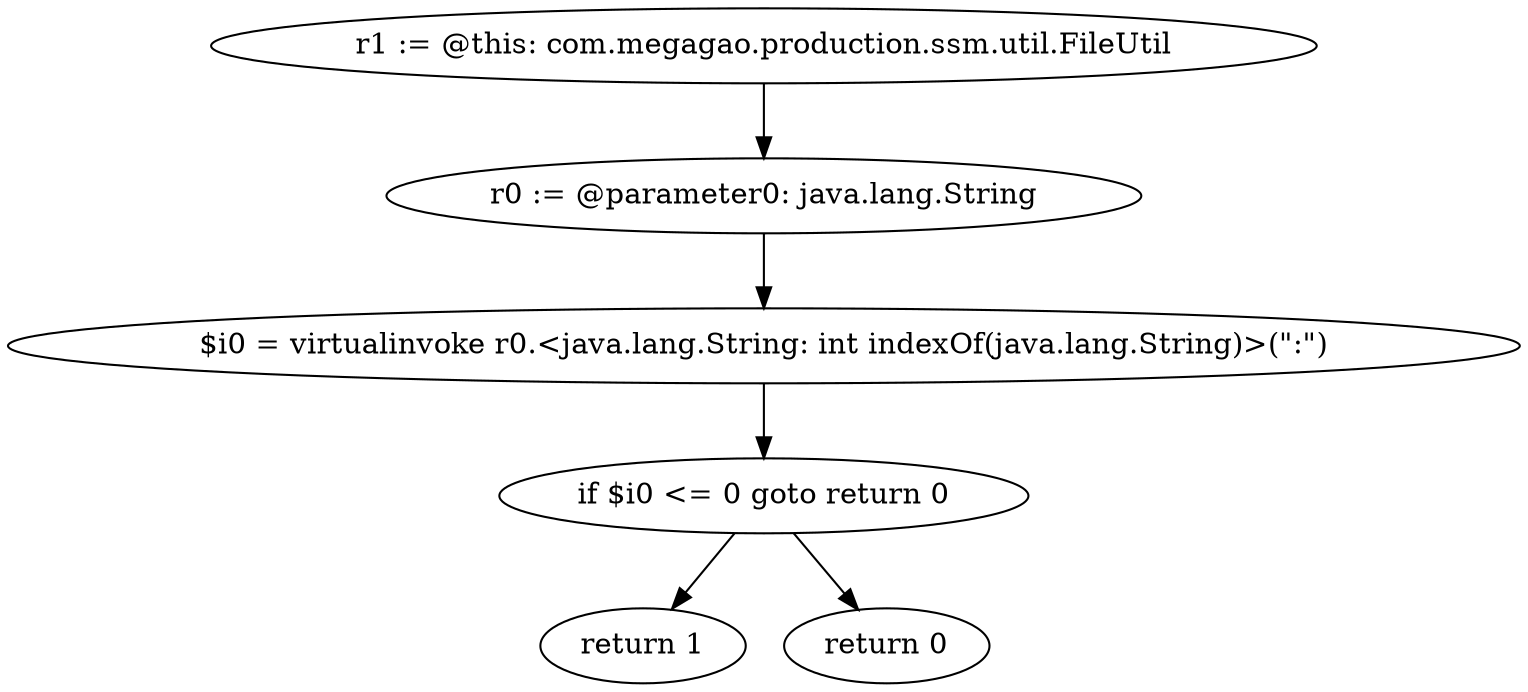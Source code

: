 digraph "unitGraph" {
    "r1 := @this: com.megagao.production.ssm.util.FileUtil"
    "r0 := @parameter0: java.lang.String"
    "$i0 = virtualinvoke r0.<java.lang.String: int indexOf(java.lang.String)>(\":\")"
    "if $i0 <= 0 goto return 0"
    "return 1"
    "return 0"
    "r1 := @this: com.megagao.production.ssm.util.FileUtil"->"r0 := @parameter0: java.lang.String";
    "r0 := @parameter0: java.lang.String"->"$i0 = virtualinvoke r0.<java.lang.String: int indexOf(java.lang.String)>(\":\")";
    "$i0 = virtualinvoke r0.<java.lang.String: int indexOf(java.lang.String)>(\":\")"->"if $i0 <= 0 goto return 0";
    "if $i0 <= 0 goto return 0"->"return 1";
    "if $i0 <= 0 goto return 0"->"return 0";
}

